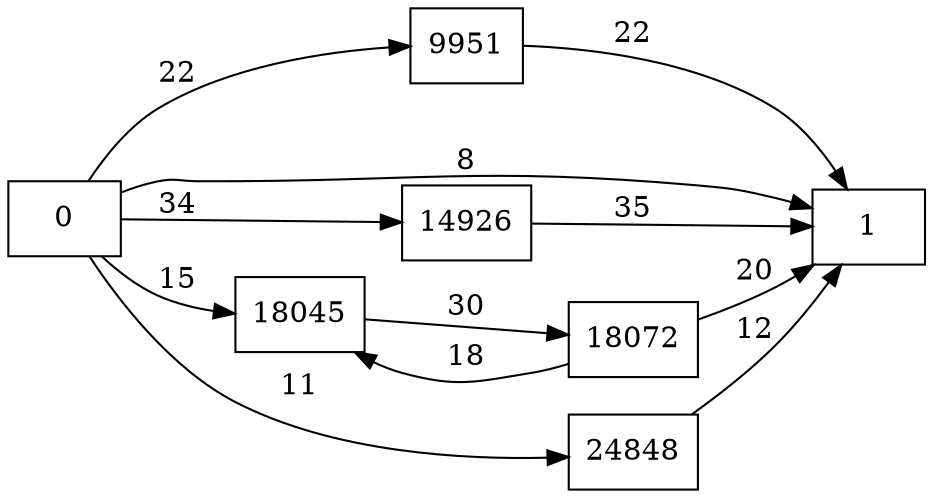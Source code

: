 digraph {
	graph [rankdir=LR]
	node [shape=rectangle]
	9951 -> 1 [label=22]
	14926 -> 1 [label=35]
	18045 -> 18072 [label=30]
	18072 -> 18045 [label=18]
	18072 -> 1 [label=20]
	24848 -> 1 [label=12]
	0 -> 1 [label=8]
	0 -> 9951 [label=22]
	0 -> 14926 [label=34]
	0 -> 18045 [label=15]
	0 -> 24848 [label=11]
}
